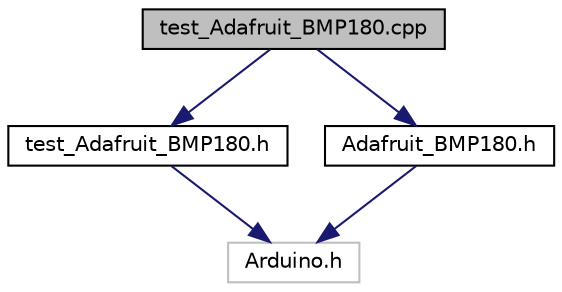 digraph "test_Adafruit_BMP180.cpp"
{
 // INTERACTIVE_SVG=YES
  edge [fontname="Helvetica",fontsize="10",labelfontname="Helvetica",labelfontsize="10"];
  node [fontname="Helvetica",fontsize="10",shape=record];
  Node1 [label="test_Adafruit_BMP180.cpp",height=0.2,width=0.4,color="black", fillcolor="grey75", style="filled" fontcolor="black"];
  Node1 -> Node2 [color="midnightblue",fontsize="10",style="solid",fontname="Helvetica"];
  Node2 [label="test_Adafruit_BMP180.h",height=0.2,width=0.4,color="black", fillcolor="white", style="filled",URL="$test___adafruit___b_m_p180_8h.html"];
  Node2 -> Node3 [color="midnightblue",fontsize="10",style="solid",fontname="Helvetica"];
  Node3 [label="Arduino.h",height=0.2,width=0.4,color="grey75", fillcolor="white", style="filled"];
  Node1 -> Node4 [color="midnightblue",fontsize="10",style="solid",fontname="Helvetica"];
  Node4 [label="Adafruit_BMP180.h",height=0.2,width=0.4,color="black", fillcolor="white", style="filled",URL="$_adafruit___b_m_p180_8h.html"];
  Node4 -> Node3 [color="midnightblue",fontsize="10",style="solid",fontname="Helvetica"];
}
